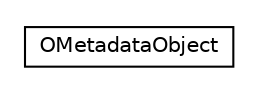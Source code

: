 #!/usr/local/bin/dot
#
# Class diagram 
# Generated by UMLGraph version R5_6-24-gf6e263 (http://www.umlgraph.org/)
#

digraph G {
	edge [fontname="Helvetica",fontsize=10,labelfontname="Helvetica",labelfontsize=10];
	node [fontname="Helvetica",fontsize=10,shape=plaintext];
	nodesep=0.25;
	ranksep=0.5;
	// com.orientechnologies.orient.object.metadata.OMetadataObject
	c290011 [label=<<table title="com.orientechnologies.orient.object.metadata.OMetadataObject" border="0" cellborder="1" cellspacing="0" cellpadding="2" port="p" href="./OMetadataObject.html">
		<tr><td><table border="0" cellspacing="0" cellpadding="1">
<tr><td align="center" balign="center"> OMetadataObject </td></tr>
		</table></td></tr>
		</table>>, URL="./OMetadataObject.html", fontname="Helvetica", fontcolor="black", fontsize=10.0];
}

